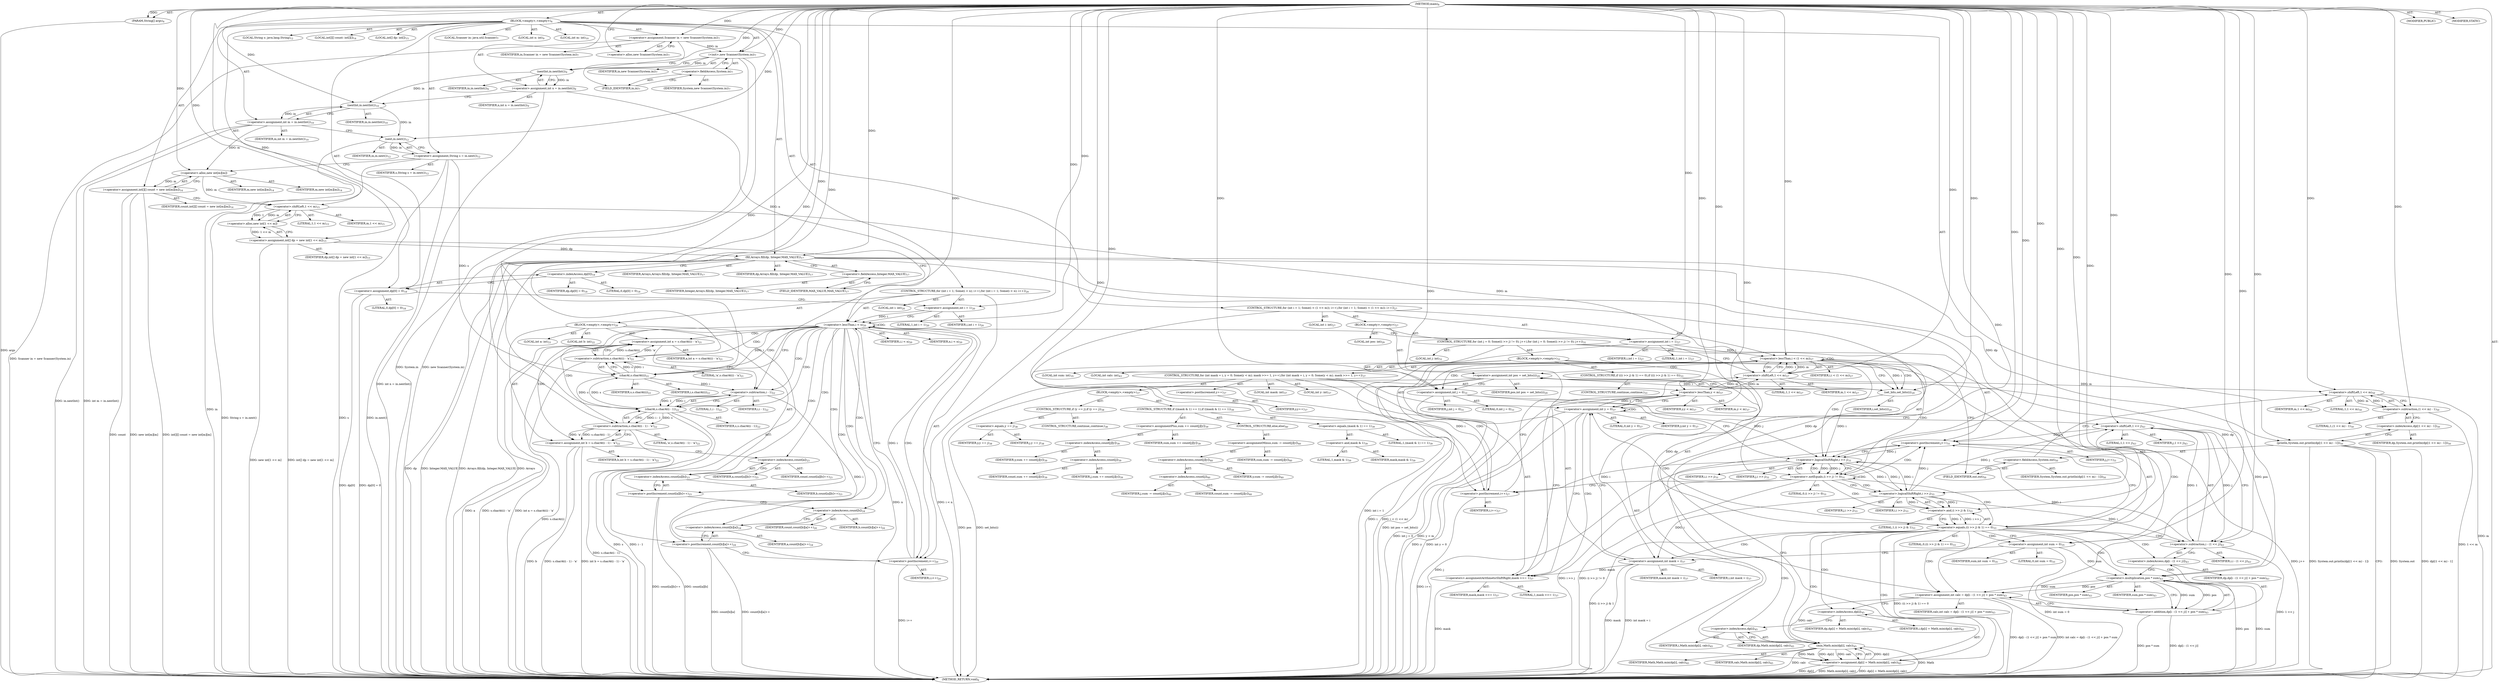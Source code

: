 digraph "main" {  
"19" [label = <(METHOD,main)<SUB>6</SUB>> ]
"20" [label = <(PARAM,String[] args)<SUB>6</SUB>> ]
"21" [label = <(BLOCK,&lt;empty&gt;,&lt;empty&gt;)<SUB>6</SUB>> ]
"4" [label = <(LOCAL,Scanner in: java.util.Scanner)<SUB>7</SUB>> ]
"22" [label = <(&lt;operator&gt;.assignment,Scanner in = new Scanner(System.in))<SUB>7</SUB>> ]
"23" [label = <(IDENTIFIER,in,Scanner in = new Scanner(System.in))<SUB>7</SUB>> ]
"24" [label = <(&lt;operator&gt;.alloc,new Scanner(System.in))<SUB>7</SUB>> ]
"25" [label = <(&lt;init&gt;,new Scanner(System.in))<SUB>7</SUB>> ]
"3" [label = <(IDENTIFIER,in,new Scanner(System.in))<SUB>7</SUB>> ]
"26" [label = <(&lt;operator&gt;.fieldAccess,System.in)<SUB>7</SUB>> ]
"27" [label = <(IDENTIFIER,System,new Scanner(System.in))<SUB>7</SUB>> ]
"28" [label = <(FIELD_IDENTIFIER,in,in)<SUB>7</SUB>> ]
"29" [label = <(LOCAL,int n: int)<SUB>9</SUB>> ]
"30" [label = <(&lt;operator&gt;.assignment,int n = in.nextInt())<SUB>9</SUB>> ]
"31" [label = <(IDENTIFIER,n,int n = in.nextInt())<SUB>9</SUB>> ]
"32" [label = <(nextInt,in.nextInt())<SUB>9</SUB>> ]
"33" [label = <(IDENTIFIER,in,in.nextInt())<SUB>9</SUB>> ]
"34" [label = <(LOCAL,int m: int)<SUB>10</SUB>> ]
"35" [label = <(&lt;operator&gt;.assignment,int m = in.nextInt())<SUB>10</SUB>> ]
"36" [label = <(IDENTIFIER,m,int m = in.nextInt())<SUB>10</SUB>> ]
"37" [label = <(nextInt,in.nextInt())<SUB>10</SUB>> ]
"38" [label = <(IDENTIFIER,in,in.nextInt())<SUB>10</SUB>> ]
"39" [label = <(LOCAL,String s: java.lang.String)<SUB>12</SUB>> ]
"40" [label = <(&lt;operator&gt;.assignment,String s = in.next())<SUB>12</SUB>> ]
"41" [label = <(IDENTIFIER,s,String s = in.next())<SUB>12</SUB>> ]
"42" [label = <(next,in.next())<SUB>12</SUB>> ]
"43" [label = <(IDENTIFIER,in,in.next())<SUB>12</SUB>> ]
"44" [label = <(LOCAL,int[][] count: int[][])<SUB>14</SUB>> ]
"45" [label = <(&lt;operator&gt;.assignment,int[][] count = new int[m][m])<SUB>14</SUB>> ]
"46" [label = <(IDENTIFIER,count,int[][] count = new int[m][m])<SUB>14</SUB>> ]
"47" [label = <(&lt;operator&gt;.alloc,new int[m][m])> ]
"48" [label = <(IDENTIFIER,m,new int[m][m])<SUB>14</SUB>> ]
"49" [label = <(IDENTIFIER,m,new int[m][m])<SUB>14</SUB>> ]
"50" [label = <(LOCAL,int[] dp: int[])<SUB>15</SUB>> ]
"51" [label = <(&lt;operator&gt;.assignment,int[] dp = new int[1 &lt;&lt; m])<SUB>15</SUB>> ]
"52" [label = <(IDENTIFIER,dp,int[] dp = new int[1 &lt;&lt; m])<SUB>15</SUB>> ]
"53" [label = <(&lt;operator&gt;.alloc,new int[1 &lt;&lt; m])> ]
"54" [label = <(&lt;operator&gt;.shiftLeft,1 &lt;&lt; m)<SUB>15</SUB>> ]
"55" [label = <(LITERAL,1,1 &lt;&lt; m)<SUB>15</SUB>> ]
"56" [label = <(IDENTIFIER,m,1 &lt;&lt; m)<SUB>15</SUB>> ]
"57" [label = <(fill,Arrays.fill(dp, Integer.MAX_VALUE))<SUB>17</SUB>> ]
"58" [label = <(IDENTIFIER,Arrays,Arrays.fill(dp, Integer.MAX_VALUE))<SUB>17</SUB>> ]
"59" [label = <(IDENTIFIER,dp,Arrays.fill(dp, Integer.MAX_VALUE))<SUB>17</SUB>> ]
"60" [label = <(&lt;operator&gt;.fieldAccess,Integer.MAX_VALUE)<SUB>17</SUB>> ]
"61" [label = <(IDENTIFIER,Integer,Arrays.fill(dp, Integer.MAX_VALUE))<SUB>17</SUB>> ]
"62" [label = <(FIELD_IDENTIFIER,MAX_VALUE,MAX_VALUE)<SUB>17</SUB>> ]
"63" [label = <(&lt;operator&gt;.assignment,dp[0] = 0)<SUB>18</SUB>> ]
"64" [label = <(&lt;operator&gt;.indexAccess,dp[0])<SUB>18</SUB>> ]
"65" [label = <(IDENTIFIER,dp,dp[0] = 0)<SUB>18</SUB>> ]
"66" [label = <(LITERAL,0,dp[0] = 0)<SUB>18</SUB>> ]
"67" [label = <(LITERAL,0,dp[0] = 0)<SUB>18</SUB>> ]
"68" [label = <(CONTROL_STRUCTURE,for (int i = 1; Some(i &lt; n); i++),for (int i = 1; Some(i &lt; n); i++))<SUB>20</SUB>> ]
"69" [label = <(LOCAL,int i: int)<SUB>20</SUB>> ]
"70" [label = <(&lt;operator&gt;.assignment,int i = 1)<SUB>20</SUB>> ]
"71" [label = <(IDENTIFIER,i,int i = 1)<SUB>20</SUB>> ]
"72" [label = <(LITERAL,1,int i = 1)<SUB>20</SUB>> ]
"73" [label = <(&lt;operator&gt;.lessThan,i &lt; n)<SUB>20</SUB>> ]
"74" [label = <(IDENTIFIER,i,i &lt; n)<SUB>20</SUB>> ]
"75" [label = <(IDENTIFIER,n,i &lt; n)<SUB>20</SUB>> ]
"76" [label = <(&lt;operator&gt;.postIncrement,i++)<SUB>20</SUB>> ]
"77" [label = <(IDENTIFIER,i,i++)<SUB>20</SUB>> ]
"78" [label = <(BLOCK,&lt;empty&gt;,&lt;empty&gt;)<SUB>20</SUB>> ]
"79" [label = <(LOCAL,int a: int)<SUB>21</SUB>> ]
"80" [label = <(&lt;operator&gt;.assignment,int a = s.charAt(i) - 'a')<SUB>21</SUB>> ]
"81" [label = <(IDENTIFIER,a,int a = s.charAt(i) - 'a')<SUB>21</SUB>> ]
"82" [label = <(&lt;operator&gt;.subtraction,s.charAt(i) - 'a')<SUB>21</SUB>> ]
"83" [label = <(charAt,s.charAt(i))<SUB>21</SUB>> ]
"84" [label = <(IDENTIFIER,s,s.charAt(i))<SUB>21</SUB>> ]
"85" [label = <(IDENTIFIER,i,s.charAt(i))<SUB>21</SUB>> ]
"86" [label = <(LITERAL,'a',s.charAt(i) - 'a')<SUB>21</SUB>> ]
"87" [label = <(LOCAL,int b: int)<SUB>22</SUB>> ]
"88" [label = <(&lt;operator&gt;.assignment,int b = s.charAt(i - 1) - 'a')<SUB>22</SUB>> ]
"89" [label = <(IDENTIFIER,b,int b = s.charAt(i - 1) - 'a')<SUB>22</SUB>> ]
"90" [label = <(&lt;operator&gt;.subtraction,s.charAt(i - 1) - 'a')<SUB>22</SUB>> ]
"91" [label = <(charAt,s.charAt(i - 1))<SUB>22</SUB>> ]
"92" [label = <(IDENTIFIER,s,s.charAt(i - 1))<SUB>22</SUB>> ]
"93" [label = <(&lt;operator&gt;.subtraction,i - 1)<SUB>22</SUB>> ]
"94" [label = <(IDENTIFIER,i,i - 1)<SUB>22</SUB>> ]
"95" [label = <(LITERAL,1,i - 1)<SUB>22</SUB>> ]
"96" [label = <(LITERAL,'a',s.charAt(i - 1) - 'a')<SUB>22</SUB>> ]
"97" [label = <(&lt;operator&gt;.postIncrement,count[a][b]++)<SUB>23</SUB>> ]
"98" [label = <(&lt;operator&gt;.indexAccess,count[a][b])<SUB>23</SUB>> ]
"99" [label = <(&lt;operator&gt;.indexAccess,count[a])<SUB>23</SUB>> ]
"100" [label = <(IDENTIFIER,count,count[a][b]++)<SUB>23</SUB>> ]
"101" [label = <(IDENTIFIER,a,count[a][b]++)<SUB>23</SUB>> ]
"102" [label = <(IDENTIFIER,b,count[a][b]++)<SUB>23</SUB>> ]
"103" [label = <(&lt;operator&gt;.postIncrement,count[b][a]++)<SUB>24</SUB>> ]
"104" [label = <(&lt;operator&gt;.indexAccess,count[b][a])<SUB>24</SUB>> ]
"105" [label = <(&lt;operator&gt;.indexAccess,count[b])<SUB>24</SUB>> ]
"106" [label = <(IDENTIFIER,count,count[b][a]++)<SUB>24</SUB>> ]
"107" [label = <(IDENTIFIER,b,count[b][a]++)<SUB>24</SUB>> ]
"108" [label = <(IDENTIFIER,a,count[b][a]++)<SUB>24</SUB>> ]
"109" [label = <(CONTROL_STRUCTURE,for (int i = 1; Some(i &lt; (1 &lt;&lt; m)); i++),for (int i = 1; Some(i &lt; (1 &lt;&lt; m)); i++))<SUB>27</SUB>> ]
"110" [label = <(LOCAL,int i: int)<SUB>27</SUB>> ]
"111" [label = <(&lt;operator&gt;.assignment,int i = 1)<SUB>27</SUB>> ]
"112" [label = <(IDENTIFIER,i,int i = 1)<SUB>27</SUB>> ]
"113" [label = <(LITERAL,1,int i = 1)<SUB>27</SUB>> ]
"114" [label = <(&lt;operator&gt;.lessThan,i &lt; (1 &lt;&lt; m))<SUB>27</SUB>> ]
"115" [label = <(IDENTIFIER,i,i &lt; (1 &lt;&lt; m))<SUB>27</SUB>> ]
"116" [label = <(&lt;operator&gt;.shiftLeft,1 &lt;&lt; m)<SUB>27</SUB>> ]
"117" [label = <(LITERAL,1,1 &lt;&lt; m)<SUB>27</SUB>> ]
"118" [label = <(IDENTIFIER,m,1 &lt;&lt; m)<SUB>27</SUB>> ]
"119" [label = <(&lt;operator&gt;.postIncrement,i++)<SUB>27</SUB>> ]
"120" [label = <(IDENTIFIER,i,i++)<SUB>27</SUB>> ]
"121" [label = <(BLOCK,&lt;empty&gt;,&lt;empty&gt;)<SUB>27</SUB>> ]
"122" [label = <(LOCAL,int pos: int)<SUB>29</SUB>> ]
"123" [label = <(&lt;operator&gt;.assignment,int pos = set_bits(i))<SUB>29</SUB>> ]
"124" [label = <(IDENTIFIER,pos,int pos = set_bits(i))<SUB>29</SUB>> ]
"125" [label = <(set_bits,set_bits(i))<SUB>29</SUB>> ]
"126" [label = <(IDENTIFIER,i,set_bits(i))<SUB>29</SUB>> ]
"127" [label = <(CONTROL_STRUCTURE,for (int j = 0; Some((i &gt;&gt; j) != 0); j++),for (int j = 0; Some((i &gt;&gt; j) != 0); j++))<SUB>31</SUB>> ]
"128" [label = <(LOCAL,int j: int)<SUB>31</SUB>> ]
"129" [label = <(&lt;operator&gt;.assignment,int j = 0)<SUB>31</SUB>> ]
"130" [label = <(IDENTIFIER,j,int j = 0)<SUB>31</SUB>> ]
"131" [label = <(LITERAL,0,int j = 0)<SUB>31</SUB>> ]
"132" [label = <(&lt;operator&gt;.notEquals,(i &gt;&gt; j) != 0)<SUB>31</SUB>> ]
"133" [label = <(&lt;operator&gt;.logicalShiftRight,i &gt;&gt; j)<SUB>31</SUB>> ]
"134" [label = <(IDENTIFIER,i,i &gt;&gt; j)<SUB>31</SUB>> ]
"135" [label = <(IDENTIFIER,j,i &gt;&gt; j)<SUB>31</SUB>> ]
"136" [label = <(LITERAL,0,(i &gt;&gt; j) != 0)<SUB>31</SUB>> ]
"137" [label = <(&lt;operator&gt;.postIncrement,j++)<SUB>31</SUB>> ]
"138" [label = <(IDENTIFIER,j,j++)<SUB>31</SUB>> ]
"139" [label = <(BLOCK,&lt;empty&gt;,&lt;empty&gt;)<SUB>31</SUB>> ]
"140" [label = <(CONTROL_STRUCTURE,if (((i &gt;&gt; j) &amp; 1) == 0),if (((i &gt;&gt; j) &amp; 1) == 0))<SUB>33</SUB>> ]
"141" [label = <(&lt;operator&gt;.equals,((i &gt;&gt; j) &amp; 1) == 0)<SUB>33</SUB>> ]
"142" [label = <(&lt;operator&gt;.and,(i &gt;&gt; j) &amp; 1)<SUB>33</SUB>> ]
"143" [label = <(&lt;operator&gt;.logicalShiftRight,i &gt;&gt; j)<SUB>33</SUB>> ]
"144" [label = <(IDENTIFIER,i,i &gt;&gt; j)<SUB>33</SUB>> ]
"145" [label = <(IDENTIFIER,j,i &gt;&gt; j)<SUB>33</SUB>> ]
"146" [label = <(LITERAL,1,(i &gt;&gt; j) &amp; 1)<SUB>33</SUB>> ]
"147" [label = <(LITERAL,0,((i &gt;&gt; j) &amp; 1) == 0)<SUB>33</SUB>> ]
"148" [label = <(CONTROL_STRUCTURE,continue;,continue;)<SUB>33</SUB>> ]
"149" [label = <(LOCAL,int sum: int)<SUB>35</SUB>> ]
"150" [label = <(&lt;operator&gt;.assignment,int sum = 0)<SUB>35</SUB>> ]
"151" [label = <(IDENTIFIER,sum,int sum = 0)<SUB>35</SUB>> ]
"152" [label = <(LITERAL,0,int sum = 0)<SUB>35</SUB>> ]
"153" [label = <(CONTROL_STRUCTURE,for (int mask = i, y = 0; Some(y &lt; m); mask &gt;&gt;= 1, y++),for (int mask = i, y = 0; Some(y &lt; m); mask &gt;&gt;= 1, y++))<SUB>37</SUB>> ]
"154" [label = <(LOCAL,int mask: int)<SUB>37</SUB>> ]
"155" [label = <(LOCAL,int y: int)<SUB>37</SUB>> ]
"156" [label = <(&lt;operator&gt;.assignment,int mask = i)<SUB>37</SUB>> ]
"157" [label = <(IDENTIFIER,mask,int mask = i)<SUB>37</SUB>> ]
"158" [label = <(IDENTIFIER,i,int mask = i)<SUB>37</SUB>> ]
"159" [label = <(&lt;operator&gt;.assignment,int y = 0)<SUB>37</SUB>> ]
"160" [label = <(IDENTIFIER,y,int y = 0)<SUB>37</SUB>> ]
"161" [label = <(LITERAL,0,int y = 0)<SUB>37</SUB>> ]
"162" [label = <(&lt;operator&gt;.lessThan,y &lt; m)<SUB>37</SUB>> ]
"163" [label = <(IDENTIFIER,y,y &lt; m)<SUB>37</SUB>> ]
"164" [label = <(IDENTIFIER,m,y &lt; m)<SUB>37</SUB>> ]
"165" [label = <(&lt;operators&gt;.assignmentArithmeticShiftRight,mask &gt;&gt;= 1)<SUB>37</SUB>> ]
"166" [label = <(IDENTIFIER,mask,mask &gt;&gt;= 1)<SUB>37</SUB>> ]
"167" [label = <(LITERAL,1,mask &gt;&gt;= 1)<SUB>37</SUB>> ]
"168" [label = <(&lt;operator&gt;.postIncrement,y++)<SUB>37</SUB>> ]
"169" [label = <(IDENTIFIER,y,y++)<SUB>37</SUB>> ]
"170" [label = <(BLOCK,&lt;empty&gt;,&lt;empty&gt;)<SUB>37</SUB>> ]
"171" [label = <(CONTROL_STRUCTURE,if (y == j),if (y == j))<SUB>38</SUB>> ]
"172" [label = <(&lt;operator&gt;.equals,y == j)<SUB>38</SUB>> ]
"173" [label = <(IDENTIFIER,y,y == j)<SUB>38</SUB>> ]
"174" [label = <(IDENTIFIER,j,y == j)<SUB>38</SUB>> ]
"175" [label = <(CONTROL_STRUCTURE,continue;,continue;)<SUB>38</SUB>> ]
"176" [label = <(CONTROL_STRUCTURE,if ((mask &amp; 1) == 1),if ((mask &amp; 1) == 1))<SUB>39</SUB>> ]
"177" [label = <(&lt;operator&gt;.equals,(mask &amp; 1) == 1)<SUB>39</SUB>> ]
"178" [label = <(&lt;operator&gt;.and,mask &amp; 1)<SUB>39</SUB>> ]
"179" [label = <(IDENTIFIER,mask,mask &amp; 1)<SUB>39</SUB>> ]
"180" [label = <(LITERAL,1,mask &amp; 1)<SUB>39</SUB>> ]
"181" [label = <(LITERAL,1,(mask &amp; 1) == 1)<SUB>39</SUB>> ]
"182" [label = <(&lt;operator&gt;.assignmentPlus,sum += count[j][y])<SUB>39</SUB>> ]
"183" [label = <(IDENTIFIER,sum,sum += count[j][y])<SUB>39</SUB>> ]
"184" [label = <(&lt;operator&gt;.indexAccess,count[j][y])<SUB>39</SUB>> ]
"185" [label = <(&lt;operator&gt;.indexAccess,count[j])<SUB>39</SUB>> ]
"186" [label = <(IDENTIFIER,count,sum += count[j][y])<SUB>39</SUB>> ]
"187" [label = <(IDENTIFIER,j,sum += count[j][y])<SUB>39</SUB>> ]
"188" [label = <(IDENTIFIER,y,sum += count[j][y])<SUB>39</SUB>> ]
"189" [label = <(CONTROL_STRUCTURE,else,else)<SUB>40</SUB>> ]
"190" [label = <(&lt;operator&gt;.assignmentMinus,sum -= count[j][y])<SUB>40</SUB>> ]
"191" [label = <(IDENTIFIER,sum,sum -= count[j][y])<SUB>40</SUB>> ]
"192" [label = <(&lt;operator&gt;.indexAccess,count[j][y])<SUB>40</SUB>> ]
"193" [label = <(&lt;operator&gt;.indexAccess,count[j])<SUB>40</SUB>> ]
"194" [label = <(IDENTIFIER,count,sum -= count[j][y])<SUB>40</SUB>> ]
"195" [label = <(IDENTIFIER,j,sum -= count[j][y])<SUB>40</SUB>> ]
"196" [label = <(IDENTIFIER,y,sum -= count[j][y])<SUB>40</SUB>> ]
"197" [label = <(LOCAL,int calc: int)<SUB>43</SUB>> ]
"198" [label = <(&lt;operator&gt;.assignment,int calc = dp[i - (1 &lt;&lt; j)] + pos * sum)<SUB>43</SUB>> ]
"199" [label = <(IDENTIFIER,calc,int calc = dp[i - (1 &lt;&lt; j)] + pos * sum)<SUB>43</SUB>> ]
"200" [label = <(&lt;operator&gt;.addition,dp[i - (1 &lt;&lt; j)] + pos * sum)<SUB>43</SUB>> ]
"201" [label = <(&lt;operator&gt;.indexAccess,dp[i - (1 &lt;&lt; j)])<SUB>43</SUB>> ]
"202" [label = <(IDENTIFIER,dp,dp[i - (1 &lt;&lt; j)] + pos * sum)<SUB>43</SUB>> ]
"203" [label = <(&lt;operator&gt;.subtraction,i - (1 &lt;&lt; j))<SUB>43</SUB>> ]
"204" [label = <(IDENTIFIER,i,i - (1 &lt;&lt; j))<SUB>43</SUB>> ]
"205" [label = <(&lt;operator&gt;.shiftLeft,1 &lt;&lt; j)<SUB>43</SUB>> ]
"206" [label = <(LITERAL,1,1 &lt;&lt; j)<SUB>43</SUB>> ]
"207" [label = <(IDENTIFIER,j,1 &lt;&lt; j)<SUB>43</SUB>> ]
"208" [label = <(&lt;operator&gt;.multiplication,pos * sum)<SUB>43</SUB>> ]
"209" [label = <(IDENTIFIER,pos,pos * sum)<SUB>43</SUB>> ]
"210" [label = <(IDENTIFIER,sum,pos * sum)<SUB>43</SUB>> ]
"211" [label = <(&lt;operator&gt;.assignment,dp[i] = Math.min(dp[i], calc))<SUB>45</SUB>> ]
"212" [label = <(&lt;operator&gt;.indexAccess,dp[i])<SUB>45</SUB>> ]
"213" [label = <(IDENTIFIER,dp,dp[i] = Math.min(dp[i], calc))<SUB>45</SUB>> ]
"214" [label = <(IDENTIFIER,i,dp[i] = Math.min(dp[i], calc))<SUB>45</SUB>> ]
"215" [label = <(min,Math.min(dp[i], calc))<SUB>45</SUB>> ]
"216" [label = <(IDENTIFIER,Math,Math.min(dp[i], calc))<SUB>45</SUB>> ]
"217" [label = <(&lt;operator&gt;.indexAccess,dp[i])<SUB>45</SUB>> ]
"218" [label = <(IDENTIFIER,dp,Math.min(dp[i], calc))<SUB>45</SUB>> ]
"219" [label = <(IDENTIFIER,i,Math.min(dp[i], calc))<SUB>45</SUB>> ]
"220" [label = <(IDENTIFIER,calc,Math.min(dp[i], calc))<SUB>45</SUB>> ]
"221" [label = <(println,System.out.println(dp[(1 &lt;&lt; m) - 1]))<SUB>50</SUB>> ]
"222" [label = <(&lt;operator&gt;.fieldAccess,System.out)<SUB>50</SUB>> ]
"223" [label = <(IDENTIFIER,System,System.out.println(dp[(1 &lt;&lt; m) - 1]))<SUB>50</SUB>> ]
"224" [label = <(FIELD_IDENTIFIER,out,out)<SUB>50</SUB>> ]
"225" [label = <(&lt;operator&gt;.indexAccess,dp[(1 &lt;&lt; m) - 1])<SUB>50</SUB>> ]
"226" [label = <(IDENTIFIER,dp,System.out.println(dp[(1 &lt;&lt; m) - 1]))<SUB>50</SUB>> ]
"227" [label = <(&lt;operator&gt;.subtraction,(1 &lt;&lt; m) - 1)<SUB>50</SUB>> ]
"228" [label = <(&lt;operator&gt;.shiftLeft,1 &lt;&lt; m)<SUB>50</SUB>> ]
"229" [label = <(LITERAL,1,1 &lt;&lt; m)<SUB>50</SUB>> ]
"230" [label = <(IDENTIFIER,m,1 &lt;&lt; m)<SUB>50</SUB>> ]
"231" [label = <(LITERAL,1,(1 &lt;&lt; m) - 1)<SUB>50</SUB>> ]
"232" [label = <(MODIFIER,PUBLIC)> ]
"233" [label = <(MODIFIER,STATIC)> ]
"234" [label = <(METHOD_RETURN,void)<SUB>6</SUB>> ]
  "19" -> "20"  [ label = "AST: "] 
  "19" -> "21"  [ label = "AST: "] 
  "19" -> "232"  [ label = "AST: "] 
  "19" -> "233"  [ label = "AST: "] 
  "19" -> "234"  [ label = "AST: "] 
  "21" -> "4"  [ label = "AST: "] 
  "21" -> "22"  [ label = "AST: "] 
  "21" -> "25"  [ label = "AST: "] 
  "21" -> "29"  [ label = "AST: "] 
  "21" -> "30"  [ label = "AST: "] 
  "21" -> "34"  [ label = "AST: "] 
  "21" -> "35"  [ label = "AST: "] 
  "21" -> "39"  [ label = "AST: "] 
  "21" -> "40"  [ label = "AST: "] 
  "21" -> "44"  [ label = "AST: "] 
  "21" -> "45"  [ label = "AST: "] 
  "21" -> "50"  [ label = "AST: "] 
  "21" -> "51"  [ label = "AST: "] 
  "21" -> "57"  [ label = "AST: "] 
  "21" -> "63"  [ label = "AST: "] 
  "21" -> "68"  [ label = "AST: "] 
  "21" -> "109"  [ label = "AST: "] 
  "21" -> "221"  [ label = "AST: "] 
  "22" -> "23"  [ label = "AST: "] 
  "22" -> "24"  [ label = "AST: "] 
  "25" -> "3"  [ label = "AST: "] 
  "25" -> "26"  [ label = "AST: "] 
  "26" -> "27"  [ label = "AST: "] 
  "26" -> "28"  [ label = "AST: "] 
  "30" -> "31"  [ label = "AST: "] 
  "30" -> "32"  [ label = "AST: "] 
  "32" -> "33"  [ label = "AST: "] 
  "35" -> "36"  [ label = "AST: "] 
  "35" -> "37"  [ label = "AST: "] 
  "37" -> "38"  [ label = "AST: "] 
  "40" -> "41"  [ label = "AST: "] 
  "40" -> "42"  [ label = "AST: "] 
  "42" -> "43"  [ label = "AST: "] 
  "45" -> "46"  [ label = "AST: "] 
  "45" -> "47"  [ label = "AST: "] 
  "47" -> "48"  [ label = "AST: "] 
  "47" -> "49"  [ label = "AST: "] 
  "51" -> "52"  [ label = "AST: "] 
  "51" -> "53"  [ label = "AST: "] 
  "53" -> "54"  [ label = "AST: "] 
  "54" -> "55"  [ label = "AST: "] 
  "54" -> "56"  [ label = "AST: "] 
  "57" -> "58"  [ label = "AST: "] 
  "57" -> "59"  [ label = "AST: "] 
  "57" -> "60"  [ label = "AST: "] 
  "60" -> "61"  [ label = "AST: "] 
  "60" -> "62"  [ label = "AST: "] 
  "63" -> "64"  [ label = "AST: "] 
  "63" -> "67"  [ label = "AST: "] 
  "64" -> "65"  [ label = "AST: "] 
  "64" -> "66"  [ label = "AST: "] 
  "68" -> "69"  [ label = "AST: "] 
  "68" -> "70"  [ label = "AST: "] 
  "68" -> "73"  [ label = "AST: "] 
  "68" -> "76"  [ label = "AST: "] 
  "68" -> "78"  [ label = "AST: "] 
  "70" -> "71"  [ label = "AST: "] 
  "70" -> "72"  [ label = "AST: "] 
  "73" -> "74"  [ label = "AST: "] 
  "73" -> "75"  [ label = "AST: "] 
  "76" -> "77"  [ label = "AST: "] 
  "78" -> "79"  [ label = "AST: "] 
  "78" -> "80"  [ label = "AST: "] 
  "78" -> "87"  [ label = "AST: "] 
  "78" -> "88"  [ label = "AST: "] 
  "78" -> "97"  [ label = "AST: "] 
  "78" -> "103"  [ label = "AST: "] 
  "80" -> "81"  [ label = "AST: "] 
  "80" -> "82"  [ label = "AST: "] 
  "82" -> "83"  [ label = "AST: "] 
  "82" -> "86"  [ label = "AST: "] 
  "83" -> "84"  [ label = "AST: "] 
  "83" -> "85"  [ label = "AST: "] 
  "88" -> "89"  [ label = "AST: "] 
  "88" -> "90"  [ label = "AST: "] 
  "90" -> "91"  [ label = "AST: "] 
  "90" -> "96"  [ label = "AST: "] 
  "91" -> "92"  [ label = "AST: "] 
  "91" -> "93"  [ label = "AST: "] 
  "93" -> "94"  [ label = "AST: "] 
  "93" -> "95"  [ label = "AST: "] 
  "97" -> "98"  [ label = "AST: "] 
  "98" -> "99"  [ label = "AST: "] 
  "98" -> "102"  [ label = "AST: "] 
  "99" -> "100"  [ label = "AST: "] 
  "99" -> "101"  [ label = "AST: "] 
  "103" -> "104"  [ label = "AST: "] 
  "104" -> "105"  [ label = "AST: "] 
  "104" -> "108"  [ label = "AST: "] 
  "105" -> "106"  [ label = "AST: "] 
  "105" -> "107"  [ label = "AST: "] 
  "109" -> "110"  [ label = "AST: "] 
  "109" -> "111"  [ label = "AST: "] 
  "109" -> "114"  [ label = "AST: "] 
  "109" -> "119"  [ label = "AST: "] 
  "109" -> "121"  [ label = "AST: "] 
  "111" -> "112"  [ label = "AST: "] 
  "111" -> "113"  [ label = "AST: "] 
  "114" -> "115"  [ label = "AST: "] 
  "114" -> "116"  [ label = "AST: "] 
  "116" -> "117"  [ label = "AST: "] 
  "116" -> "118"  [ label = "AST: "] 
  "119" -> "120"  [ label = "AST: "] 
  "121" -> "122"  [ label = "AST: "] 
  "121" -> "123"  [ label = "AST: "] 
  "121" -> "127"  [ label = "AST: "] 
  "123" -> "124"  [ label = "AST: "] 
  "123" -> "125"  [ label = "AST: "] 
  "125" -> "126"  [ label = "AST: "] 
  "127" -> "128"  [ label = "AST: "] 
  "127" -> "129"  [ label = "AST: "] 
  "127" -> "132"  [ label = "AST: "] 
  "127" -> "137"  [ label = "AST: "] 
  "127" -> "139"  [ label = "AST: "] 
  "129" -> "130"  [ label = "AST: "] 
  "129" -> "131"  [ label = "AST: "] 
  "132" -> "133"  [ label = "AST: "] 
  "132" -> "136"  [ label = "AST: "] 
  "133" -> "134"  [ label = "AST: "] 
  "133" -> "135"  [ label = "AST: "] 
  "137" -> "138"  [ label = "AST: "] 
  "139" -> "140"  [ label = "AST: "] 
  "139" -> "149"  [ label = "AST: "] 
  "139" -> "150"  [ label = "AST: "] 
  "139" -> "153"  [ label = "AST: "] 
  "139" -> "197"  [ label = "AST: "] 
  "139" -> "198"  [ label = "AST: "] 
  "139" -> "211"  [ label = "AST: "] 
  "140" -> "141"  [ label = "AST: "] 
  "140" -> "148"  [ label = "AST: "] 
  "141" -> "142"  [ label = "AST: "] 
  "141" -> "147"  [ label = "AST: "] 
  "142" -> "143"  [ label = "AST: "] 
  "142" -> "146"  [ label = "AST: "] 
  "143" -> "144"  [ label = "AST: "] 
  "143" -> "145"  [ label = "AST: "] 
  "150" -> "151"  [ label = "AST: "] 
  "150" -> "152"  [ label = "AST: "] 
  "153" -> "154"  [ label = "AST: "] 
  "153" -> "155"  [ label = "AST: "] 
  "153" -> "156"  [ label = "AST: "] 
  "153" -> "159"  [ label = "AST: "] 
  "153" -> "162"  [ label = "AST: "] 
  "153" -> "165"  [ label = "AST: "] 
  "153" -> "168"  [ label = "AST: "] 
  "153" -> "170"  [ label = "AST: "] 
  "156" -> "157"  [ label = "AST: "] 
  "156" -> "158"  [ label = "AST: "] 
  "159" -> "160"  [ label = "AST: "] 
  "159" -> "161"  [ label = "AST: "] 
  "162" -> "163"  [ label = "AST: "] 
  "162" -> "164"  [ label = "AST: "] 
  "165" -> "166"  [ label = "AST: "] 
  "165" -> "167"  [ label = "AST: "] 
  "168" -> "169"  [ label = "AST: "] 
  "170" -> "171"  [ label = "AST: "] 
  "170" -> "176"  [ label = "AST: "] 
  "171" -> "172"  [ label = "AST: "] 
  "171" -> "175"  [ label = "AST: "] 
  "172" -> "173"  [ label = "AST: "] 
  "172" -> "174"  [ label = "AST: "] 
  "176" -> "177"  [ label = "AST: "] 
  "176" -> "182"  [ label = "AST: "] 
  "176" -> "189"  [ label = "AST: "] 
  "177" -> "178"  [ label = "AST: "] 
  "177" -> "181"  [ label = "AST: "] 
  "178" -> "179"  [ label = "AST: "] 
  "178" -> "180"  [ label = "AST: "] 
  "182" -> "183"  [ label = "AST: "] 
  "182" -> "184"  [ label = "AST: "] 
  "184" -> "185"  [ label = "AST: "] 
  "184" -> "188"  [ label = "AST: "] 
  "185" -> "186"  [ label = "AST: "] 
  "185" -> "187"  [ label = "AST: "] 
  "189" -> "190"  [ label = "AST: "] 
  "190" -> "191"  [ label = "AST: "] 
  "190" -> "192"  [ label = "AST: "] 
  "192" -> "193"  [ label = "AST: "] 
  "192" -> "196"  [ label = "AST: "] 
  "193" -> "194"  [ label = "AST: "] 
  "193" -> "195"  [ label = "AST: "] 
  "198" -> "199"  [ label = "AST: "] 
  "198" -> "200"  [ label = "AST: "] 
  "200" -> "201"  [ label = "AST: "] 
  "200" -> "208"  [ label = "AST: "] 
  "201" -> "202"  [ label = "AST: "] 
  "201" -> "203"  [ label = "AST: "] 
  "203" -> "204"  [ label = "AST: "] 
  "203" -> "205"  [ label = "AST: "] 
  "205" -> "206"  [ label = "AST: "] 
  "205" -> "207"  [ label = "AST: "] 
  "208" -> "209"  [ label = "AST: "] 
  "208" -> "210"  [ label = "AST: "] 
  "211" -> "212"  [ label = "AST: "] 
  "211" -> "215"  [ label = "AST: "] 
  "212" -> "213"  [ label = "AST: "] 
  "212" -> "214"  [ label = "AST: "] 
  "215" -> "216"  [ label = "AST: "] 
  "215" -> "217"  [ label = "AST: "] 
  "215" -> "220"  [ label = "AST: "] 
  "217" -> "218"  [ label = "AST: "] 
  "217" -> "219"  [ label = "AST: "] 
  "221" -> "222"  [ label = "AST: "] 
  "221" -> "225"  [ label = "AST: "] 
  "222" -> "223"  [ label = "AST: "] 
  "222" -> "224"  [ label = "AST: "] 
  "225" -> "226"  [ label = "AST: "] 
  "225" -> "227"  [ label = "AST: "] 
  "227" -> "228"  [ label = "AST: "] 
  "227" -> "231"  [ label = "AST: "] 
  "228" -> "229"  [ label = "AST: "] 
  "228" -> "230"  [ label = "AST: "] 
  "22" -> "28"  [ label = "CFG: "] 
  "25" -> "32"  [ label = "CFG: "] 
  "30" -> "37"  [ label = "CFG: "] 
  "35" -> "42"  [ label = "CFG: "] 
  "40" -> "47"  [ label = "CFG: "] 
  "45" -> "54"  [ label = "CFG: "] 
  "51" -> "62"  [ label = "CFG: "] 
  "57" -> "64"  [ label = "CFG: "] 
  "63" -> "70"  [ label = "CFG: "] 
  "221" -> "234"  [ label = "CFG: "] 
  "24" -> "22"  [ label = "CFG: "] 
  "26" -> "25"  [ label = "CFG: "] 
  "32" -> "30"  [ label = "CFG: "] 
  "37" -> "35"  [ label = "CFG: "] 
  "42" -> "40"  [ label = "CFG: "] 
  "47" -> "45"  [ label = "CFG: "] 
  "53" -> "51"  [ label = "CFG: "] 
  "60" -> "57"  [ label = "CFG: "] 
  "64" -> "63"  [ label = "CFG: "] 
  "70" -> "73"  [ label = "CFG: "] 
  "73" -> "83"  [ label = "CFG: "] 
  "73" -> "111"  [ label = "CFG: "] 
  "76" -> "73"  [ label = "CFG: "] 
  "111" -> "116"  [ label = "CFG: "] 
  "114" -> "125"  [ label = "CFG: "] 
  "114" -> "224"  [ label = "CFG: "] 
  "119" -> "116"  [ label = "CFG: "] 
  "222" -> "228"  [ label = "CFG: "] 
  "225" -> "221"  [ label = "CFG: "] 
  "28" -> "26"  [ label = "CFG: "] 
  "54" -> "53"  [ label = "CFG: "] 
  "62" -> "60"  [ label = "CFG: "] 
  "80" -> "93"  [ label = "CFG: "] 
  "88" -> "99"  [ label = "CFG: "] 
  "97" -> "105"  [ label = "CFG: "] 
  "103" -> "76"  [ label = "CFG: "] 
  "116" -> "114"  [ label = "CFG: "] 
  "123" -> "129"  [ label = "CFG: "] 
  "224" -> "222"  [ label = "CFG: "] 
  "227" -> "225"  [ label = "CFG: "] 
  "82" -> "80"  [ label = "CFG: "] 
  "90" -> "88"  [ label = "CFG: "] 
  "98" -> "97"  [ label = "CFG: "] 
  "104" -> "103"  [ label = "CFG: "] 
  "125" -> "123"  [ label = "CFG: "] 
  "129" -> "133"  [ label = "CFG: "] 
  "132" -> "143"  [ label = "CFG: "] 
  "132" -> "119"  [ label = "CFG: "] 
  "137" -> "133"  [ label = "CFG: "] 
  "228" -> "227"  [ label = "CFG: "] 
  "83" -> "82"  [ label = "CFG: "] 
  "91" -> "90"  [ label = "CFG: "] 
  "99" -> "98"  [ label = "CFG: "] 
  "105" -> "104"  [ label = "CFG: "] 
  "133" -> "132"  [ label = "CFG: "] 
  "150" -> "156"  [ label = "CFG: "] 
  "198" -> "212"  [ label = "CFG: "] 
  "211" -> "137"  [ label = "CFG: "] 
  "93" -> "91"  [ label = "CFG: "] 
  "141" -> "137"  [ label = "CFG: "] 
  "141" -> "150"  [ label = "CFG: "] 
  "156" -> "159"  [ label = "CFG: "] 
  "159" -> "165"  [ label = "CFG: "] 
  "159" -> "205"  [ label = "CFG: "] 
  "162" -> "159"  [ label = "CFG: "] 
  "165" -> "162"  [ label = "CFG: "] 
  "200" -> "198"  [ label = "CFG: "] 
  "212" -> "217"  [ label = "CFG: "] 
  "215" -> "211"  [ label = "CFG: "] 
  "142" -> "141"  [ label = "CFG: "] 
  "201" -> "208"  [ label = "CFG: "] 
  "208" -> "200"  [ label = "CFG: "] 
  "217" -> "215"  [ label = "CFG: "] 
  "143" -> "142"  [ label = "CFG: "] 
  "203" -> "201"  [ label = "CFG: "] 
  "205" -> "203"  [ label = "CFG: "] 
  "19" -> "24"  [ label = "CFG: "] 
  "20" -> "234"  [ label = "DDG: args"] 
  "22" -> "234"  [ label = "DDG: Scanner in = new Scanner(System.in)"] 
  "25" -> "234"  [ label = "DDG: System.in"] 
  "25" -> "234"  [ label = "DDG: new Scanner(System.in)"] 
  "30" -> "234"  [ label = "DDG: int n = in.nextInt()"] 
  "35" -> "234"  [ label = "DDG: in.nextInt()"] 
  "35" -> "234"  [ label = "DDG: int m = in.nextInt()"] 
  "40" -> "234"  [ label = "DDG: s"] 
  "42" -> "234"  [ label = "DDG: in"] 
  "40" -> "234"  [ label = "DDG: in.next()"] 
  "40" -> "234"  [ label = "DDG: String s = in.next()"] 
  "45" -> "234"  [ label = "DDG: count"] 
  "45" -> "234"  [ label = "DDG: new int[m][m]"] 
  "45" -> "234"  [ label = "DDG: int[][] count = new int[m][m]"] 
  "51" -> "234"  [ label = "DDG: new int[1 &lt;&lt; m]"] 
  "51" -> "234"  [ label = "DDG: int[] dp = new int[1 &lt;&lt; m]"] 
  "57" -> "234"  [ label = "DDG: dp"] 
  "57" -> "234"  [ label = "DDG: Integer.MAX_VALUE"] 
  "57" -> "234"  [ label = "DDG: Arrays.fill(dp, Integer.MAX_VALUE)"] 
  "63" -> "234"  [ label = "DDG: dp[0]"] 
  "63" -> "234"  [ label = "DDG: dp[0] = 0"] 
  "73" -> "234"  [ label = "DDG: n"] 
  "73" -> "234"  [ label = "DDG: i &lt; n"] 
  "111" -> "234"  [ label = "DDG: int i = 1"] 
  "114" -> "234"  [ label = "DDG: i"] 
  "114" -> "234"  [ label = "DDG: i &lt; (1 &lt;&lt; m)"] 
  "221" -> "234"  [ label = "DDG: System.out"] 
  "228" -> "234"  [ label = "DDG: m"] 
  "227" -> "234"  [ label = "DDG: 1 &lt;&lt; m"] 
  "221" -> "234"  [ label = "DDG: dp[(1 &lt;&lt; m) - 1]"] 
  "221" -> "234"  [ label = "DDG: System.out.println(dp[(1 &lt;&lt; m) - 1])"] 
  "123" -> "234"  [ label = "DDG: pos"] 
  "123" -> "234"  [ label = "DDG: set_bits(i)"] 
  "123" -> "234"  [ label = "DDG: int pos = set_bits(i)"] 
  "129" -> "234"  [ label = "DDG: int j = 0"] 
  "133" -> "234"  [ label = "DDG: j"] 
  "132" -> "234"  [ label = "DDG: i &gt;&gt; j"] 
  "132" -> "234"  [ label = "DDG: (i &gt;&gt; j) != 0"] 
  "119" -> "234"  [ label = "DDG: i++"] 
  "141" -> "234"  [ label = "DDG: (i &gt;&gt; j) &amp; 1"] 
  "141" -> "234"  [ label = "DDG: ((i &gt;&gt; j) &amp; 1) == 0"] 
  "150" -> "234"  [ label = "DDG: int sum = 0"] 
  "156" -> "234"  [ label = "DDG: mask"] 
  "156" -> "234"  [ label = "DDG: int mask = i"] 
  "159" -> "234"  [ label = "DDG: y"] 
  "159" -> "234"  [ label = "DDG: int y = 0"] 
  "203" -> "234"  [ label = "DDG: 1 &lt;&lt; j"] 
  "200" -> "234"  [ label = "DDG: dp[i - (1 &lt;&lt; j)]"] 
  "208" -> "234"  [ label = "DDG: pos"] 
  "208" -> "234"  [ label = "DDG: sum"] 
  "200" -> "234"  [ label = "DDG: pos * sum"] 
  "198" -> "234"  [ label = "DDG: dp[i - (1 &lt;&lt; j)] + pos * sum"] 
  "198" -> "234"  [ label = "DDG: int calc = dp[i - (1 &lt;&lt; j)] + pos * sum"] 
  "211" -> "234"  [ label = "DDG: dp[i]"] 
  "215" -> "234"  [ label = "DDG: calc"] 
  "211" -> "234"  [ label = "DDG: Math.min(dp[i], calc)"] 
  "211" -> "234"  [ label = "DDG: dp[i] = Math.min(dp[i], calc)"] 
  "165" -> "234"  [ label = "DDG: mask"] 
  "162" -> "234"  [ label = "DDG: y &lt; m"] 
  "137" -> "234"  [ label = "DDG: j++"] 
  "80" -> "234"  [ label = "DDG: a"] 
  "82" -> "234"  [ label = "DDG: s.charAt(i)"] 
  "80" -> "234"  [ label = "DDG: s.charAt(i) - 'a'"] 
  "80" -> "234"  [ label = "DDG: int a = s.charAt(i) - 'a'"] 
  "88" -> "234"  [ label = "DDG: b"] 
  "91" -> "234"  [ label = "DDG: s"] 
  "91" -> "234"  [ label = "DDG: i - 1"] 
  "90" -> "234"  [ label = "DDG: s.charAt(i - 1)"] 
  "88" -> "234"  [ label = "DDG: s.charAt(i - 1) - 'a'"] 
  "88" -> "234"  [ label = "DDG: int b = s.charAt(i - 1) - 'a'"] 
  "97" -> "234"  [ label = "DDG: count[a][b]"] 
  "97" -> "234"  [ label = "DDG: count[a][b]++"] 
  "103" -> "234"  [ label = "DDG: count[b][a]"] 
  "103" -> "234"  [ label = "DDG: count[b][a]++"] 
  "76" -> "234"  [ label = "DDG: i++"] 
  "57" -> "234"  [ label = "DDG: Arrays"] 
  "215" -> "234"  [ label = "DDG: Math"] 
  "19" -> "20"  [ label = "DDG: "] 
  "19" -> "22"  [ label = "DDG: "] 
  "32" -> "30"  [ label = "DDG: in"] 
  "37" -> "35"  [ label = "DDG: in"] 
  "42" -> "40"  [ label = "DDG: in"] 
  "47" -> "45"  [ label = "DDG: m"] 
  "53" -> "51"  [ label = "DDG: 1 &lt;&lt; m"] 
  "19" -> "63"  [ label = "DDG: "] 
  "22" -> "25"  [ label = "DDG: in"] 
  "19" -> "25"  [ label = "DDG: "] 
  "19" -> "57"  [ label = "DDG: "] 
  "51" -> "57"  [ label = "DDG: dp"] 
  "19" -> "70"  [ label = "DDG: "] 
  "19" -> "111"  [ label = "DDG: "] 
  "57" -> "221"  [ label = "DDG: dp"] 
  "25" -> "32"  [ label = "DDG: in"] 
  "19" -> "32"  [ label = "DDG: "] 
  "32" -> "37"  [ label = "DDG: in"] 
  "19" -> "37"  [ label = "DDG: "] 
  "37" -> "42"  [ label = "DDG: in"] 
  "19" -> "42"  [ label = "DDG: "] 
  "35" -> "47"  [ label = "DDG: m"] 
  "19" -> "47"  [ label = "DDG: "] 
  "54" -> "53"  [ label = "DDG: 1"] 
  "54" -> "53"  [ label = "DDG: m"] 
  "70" -> "73"  [ label = "DDG: i"] 
  "76" -> "73"  [ label = "DDG: i"] 
  "19" -> "73"  [ label = "DDG: "] 
  "30" -> "73"  [ label = "DDG: n"] 
  "93" -> "76"  [ label = "DDG: i"] 
  "19" -> "76"  [ label = "DDG: "] 
  "82" -> "80"  [ label = "DDG: s.charAt(i)"] 
  "82" -> "80"  [ label = "DDG: 'a'"] 
  "90" -> "88"  [ label = "DDG: s.charAt(i - 1)"] 
  "90" -> "88"  [ label = "DDG: 'a'"] 
  "111" -> "114"  [ label = "DDG: i"] 
  "119" -> "114"  [ label = "DDG: i"] 
  "19" -> "114"  [ label = "DDG: "] 
  "116" -> "114"  [ label = "DDG: 1"] 
  "116" -> "114"  [ label = "DDG: m"] 
  "133" -> "119"  [ label = "DDG: i"] 
  "19" -> "119"  [ label = "DDG: "] 
  "125" -> "123"  [ label = "DDG: i"] 
  "19" -> "54"  [ label = "DDG: "] 
  "47" -> "54"  [ label = "DDG: m"] 
  "19" -> "116"  [ label = "DDG: "] 
  "54" -> "116"  [ label = "DDG: m"] 
  "162" -> "116"  [ label = "DDG: m"] 
  "19" -> "129"  [ label = "DDG: "] 
  "228" -> "227"  [ label = "DDG: 1"] 
  "228" -> "227"  [ label = "DDG: m"] 
  "19" -> "227"  [ label = "DDG: "] 
  "83" -> "82"  [ label = "DDG: s"] 
  "83" -> "82"  [ label = "DDG: i"] 
  "19" -> "82"  [ label = "DDG: "] 
  "91" -> "90"  [ label = "DDG: s"] 
  "91" -> "90"  [ label = "DDG: i - 1"] 
  "19" -> "90"  [ label = "DDG: "] 
  "114" -> "125"  [ label = "DDG: i"] 
  "19" -> "125"  [ label = "DDG: "] 
  "133" -> "132"  [ label = "DDG: i"] 
  "133" -> "132"  [ label = "DDG: j"] 
  "19" -> "132"  [ label = "DDG: "] 
  "143" -> "137"  [ label = "DDG: j"] 
  "205" -> "137"  [ label = "DDG: j"] 
  "19" -> "137"  [ label = "DDG: "] 
  "19" -> "150"  [ label = "DDG: "] 
  "57" -> "198"  [ label = "DDG: dp"] 
  "208" -> "198"  [ label = "DDG: pos"] 
  "208" -> "198"  [ label = "DDG: sum"] 
  "215" -> "211"  [ label = "DDG: Math"] 
  "215" -> "211"  [ label = "DDG: dp[i]"] 
  "215" -> "211"  [ label = "DDG: calc"] 
  "19" -> "228"  [ label = "DDG: "] 
  "116" -> "228"  [ label = "DDG: m"] 
  "40" -> "83"  [ label = "DDG: s"] 
  "91" -> "83"  [ label = "DDG: s"] 
  "19" -> "83"  [ label = "DDG: "] 
  "73" -> "83"  [ label = "DDG: i"] 
  "83" -> "91"  [ label = "DDG: s"] 
  "19" -> "91"  [ label = "DDG: "] 
  "93" -> "91"  [ label = "DDG: i"] 
  "93" -> "91"  [ label = "DDG: 1"] 
  "125" -> "133"  [ label = "DDG: i"] 
  "143" -> "133"  [ label = "DDG: i"] 
  "203" -> "133"  [ label = "DDG: i"] 
  "19" -> "133"  [ label = "DDG: "] 
  "129" -> "133"  [ label = "DDG: j"] 
  "137" -> "133"  [ label = "DDG: j"] 
  "143" -> "156"  [ label = "DDG: i"] 
  "19" -> "156"  [ label = "DDG: "] 
  "19" -> "159"  [ label = "DDG: "] 
  "19" -> "165"  [ label = "DDG: "] 
  "83" -> "93"  [ label = "DDG: i"] 
  "19" -> "93"  [ label = "DDG: "] 
  "142" -> "141"  [ label = "DDG: i &gt;&gt; j"] 
  "142" -> "141"  [ label = "DDG: 1"] 
  "19" -> "141"  [ label = "DDG: "] 
  "159" -> "162"  [ label = "DDG: y"] 
  "19" -> "162"  [ label = "DDG: "] 
  "116" -> "162"  [ label = "DDG: m"] 
  "156" -> "165"  [ label = "DDG: mask"] 
  "57" -> "200"  [ label = "DDG: dp"] 
  "208" -> "200"  [ label = "DDG: pos"] 
  "208" -> "200"  [ label = "DDG: sum"] 
  "19" -> "215"  [ label = "DDG: "] 
  "57" -> "215"  [ label = "DDG: dp"] 
  "211" -> "215"  [ label = "DDG: dp[i]"] 
  "198" -> "215"  [ label = "DDG: calc"] 
  "143" -> "142"  [ label = "DDG: i"] 
  "143" -> "142"  [ label = "DDG: j"] 
  "19" -> "142"  [ label = "DDG: "] 
  "123" -> "208"  [ label = "DDG: pos"] 
  "19" -> "208"  [ label = "DDG: "] 
  "150" -> "208"  [ label = "DDG: sum"] 
  "133" -> "143"  [ label = "DDG: i"] 
  "19" -> "143"  [ label = "DDG: "] 
  "133" -> "143"  [ label = "DDG: j"] 
  "19" -> "203"  [ label = "DDG: "] 
  "143" -> "203"  [ label = "DDG: i"] 
  "205" -> "203"  [ label = "DDG: 1"] 
  "205" -> "203"  [ label = "DDG: j"] 
  "19" -> "205"  [ label = "DDG: "] 
  "143" -> "205"  [ label = "DDG: j"] 
  "73" -> "73"  [ label = "CDG: "] 
  "73" -> "98"  [ label = "CDG: "] 
  "73" -> "103"  [ label = "CDG: "] 
  "73" -> "104"  [ label = "CDG: "] 
  "73" -> "76"  [ label = "CDG: "] 
  "73" -> "97"  [ label = "CDG: "] 
  "73" -> "91"  [ label = "CDG: "] 
  "73" -> "93"  [ label = "CDG: "] 
  "73" -> "90"  [ label = "CDG: "] 
  "73" -> "80"  [ label = "CDG: "] 
  "73" -> "88"  [ label = "CDG: "] 
  "73" -> "99"  [ label = "CDG: "] 
  "73" -> "82"  [ label = "CDG: "] 
  "73" -> "83"  [ label = "CDG: "] 
  "73" -> "105"  [ label = "CDG: "] 
  "114" -> "114"  [ label = "CDG: "] 
  "114" -> "132"  [ label = "CDG: "] 
  "114" -> "119"  [ label = "CDG: "] 
  "114" -> "129"  [ label = "CDG: "] 
  "114" -> "116"  [ label = "CDG: "] 
  "114" -> "123"  [ label = "CDG: "] 
  "114" -> "125"  [ label = "CDG: "] 
  "114" -> "133"  [ label = "CDG: "] 
  "132" -> "132"  [ label = "CDG: "] 
  "132" -> "137"  [ label = "CDG: "] 
  "132" -> "141"  [ label = "CDG: "] 
  "132" -> "142"  [ label = "CDG: "] 
  "132" -> "143"  [ label = "CDG: "] 
  "132" -> "133"  [ label = "CDG: "] 
  "141" -> "215"  [ label = "CDG: "] 
  "141" -> "150"  [ label = "CDG: "] 
  "141" -> "198"  [ label = "CDG: "] 
  "141" -> "208"  [ label = "CDG: "] 
  "141" -> "212"  [ label = "CDG: "] 
  "141" -> "201"  [ label = "CDG: "] 
  "141" -> "205"  [ label = "CDG: "] 
  "141" -> "200"  [ label = "CDG: "] 
  "141" -> "217"  [ label = "CDG: "] 
  "141" -> "159"  [ label = "CDG: "] 
  "141" -> "211"  [ label = "CDG: "] 
  "141" -> "203"  [ label = "CDG: "] 
  "141" -> "156"  [ label = "CDG: "] 
  "159" -> "162"  [ label = "CDG: "] 
  "159" -> "159"  [ label = "CDG: "] 
  "159" -> "165"  [ label = "CDG: "] 
}
